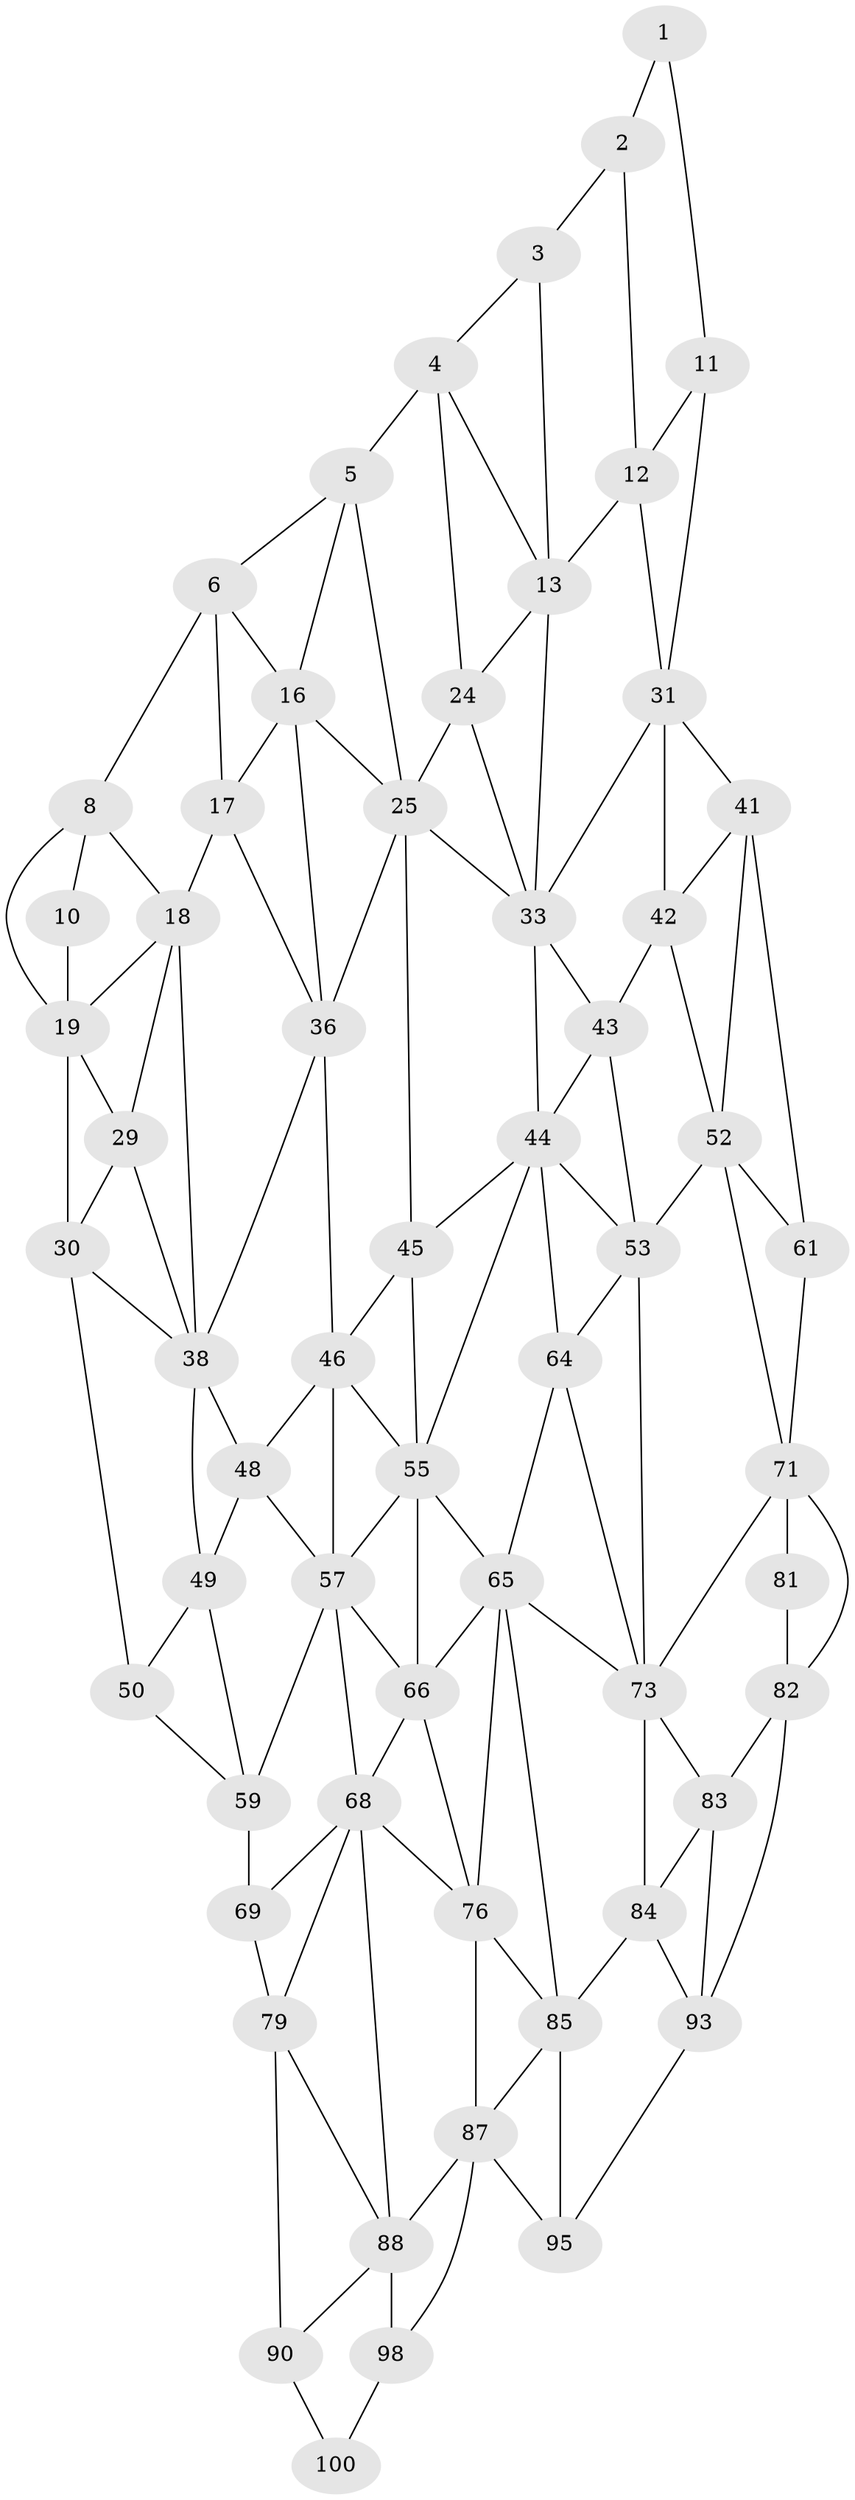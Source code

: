 // original degree distribution, {2: 0.04, 3: 0.32, 4: 0.64}
// Generated by graph-tools (version 1.1) at 2025/38/02/21/25 10:38:57]
// undirected, 59 vertices, 126 edges
graph export_dot {
graph [start="1"]
  node [color=gray90,style=filled];
  1;
  2;
  3;
  4 [super="+14"];
  5 [super="+15"];
  6 [super="+7"];
  8 [super="+9"];
  10;
  11 [super="+21"];
  12 [super="+22"];
  13 [super="+23"];
  16 [super="+26"];
  17 [super="+27"];
  18 [super="+28"];
  19 [super="+20"];
  24;
  25 [super="+35"];
  29;
  30 [super="+40"];
  31 [super="+32"];
  33 [super="+34"];
  36 [super="+37"];
  38 [super="+39"];
  41 [super="+51"];
  42;
  43;
  44 [super="+54"];
  45;
  46 [super="+47"];
  48;
  49;
  50;
  52 [super="+62"];
  53 [super="+63"];
  55 [super="+56"];
  57 [super="+58"];
  59 [super="+60"];
  61;
  64;
  65 [super="+75"];
  66 [super="+67"];
  68 [super="+78"];
  69 [super="+70"];
  71 [super="+72"];
  73 [super="+74"];
  76 [super="+77"];
  79 [super="+80"];
  81 [super="+91"];
  82 [super="+92"];
  83;
  84;
  85 [super="+86"];
  87 [super="+97"];
  88 [super="+89"];
  90;
  93 [super="+94"];
  95 [super="+96"];
  98 [super="+99"];
  100;
  1 -- 11;
  1 -- 2;
  2 -- 12;
  2 -- 3;
  3 -- 13;
  3 -- 4;
  4 -- 5 [weight=2];
  4 -- 24;
  4 -- 13;
  5 -- 6;
  5 -- 16;
  5 -- 25;
  6 -- 16;
  6 -- 8;
  6 -- 17;
  8 -- 18;
  8 -- 10;
  8 -- 19;
  10 -- 19;
  11 -- 12 [weight=2];
  11 -- 31;
  12 -- 13 [weight=2];
  12 -- 31;
  13 -- 24;
  13 -- 33;
  16 -- 17 [weight=2];
  16 -- 25;
  16 -- 36;
  17 -- 18 [weight=2];
  17 -- 36;
  18 -- 19;
  18 -- 29;
  18 -- 38;
  19 -- 29;
  19 -- 30;
  24 -- 25;
  24 -- 33;
  25 -- 36;
  25 -- 45;
  25 -- 33;
  29 -- 30;
  29 -- 38;
  30 -- 38;
  30 -- 50;
  31 -- 41;
  31 -- 33;
  31 -- 42;
  33 -- 43;
  33 -- 44;
  36 -- 46 [weight=2];
  36 -- 38;
  38 -- 48;
  38 -- 49;
  41 -- 42;
  41 -- 52;
  41 -- 61;
  42 -- 52;
  42 -- 43;
  43 -- 53;
  43 -- 44;
  44 -- 45;
  44 -- 64;
  44 -- 53;
  44 -- 55;
  45 -- 55;
  45 -- 46;
  46 -- 48;
  46 -- 57;
  46 -- 55;
  48 -- 49;
  48 -- 57;
  49 -- 59;
  49 -- 50;
  50 -- 59;
  52 -- 53 [weight=2];
  52 -- 61;
  52 -- 71;
  53 -- 64;
  53 -- 73;
  55 -- 65;
  55 -- 57;
  55 -- 66;
  57 -- 66;
  57 -- 59;
  57 -- 68;
  59 -- 69 [weight=2];
  61 -- 71;
  64 -- 65;
  64 -- 73;
  65 -- 66;
  65 -- 76;
  65 -- 85;
  65 -- 73;
  66 -- 76 [weight=2];
  66 -- 68;
  68 -- 69;
  68 -- 88;
  68 -- 79;
  68 -- 76;
  69 -- 79 [weight=2];
  71 -- 81;
  71 -- 73;
  71 -- 82;
  73 -- 83;
  73 -- 84;
  76 -- 85;
  76 -- 87;
  79 -- 88;
  79 -- 90;
  81 -- 82 [weight=2];
  82 -- 83;
  82 -- 93;
  83 -- 93;
  83 -- 84;
  84 -- 85;
  84 -- 93;
  85 -- 95 [weight=2];
  85 -- 87;
  87 -- 88;
  87 -- 98;
  87 -- 95;
  88 -- 98 [weight=2];
  88 -- 90;
  90 -- 100;
  93 -- 95;
  98 -- 100;
}
